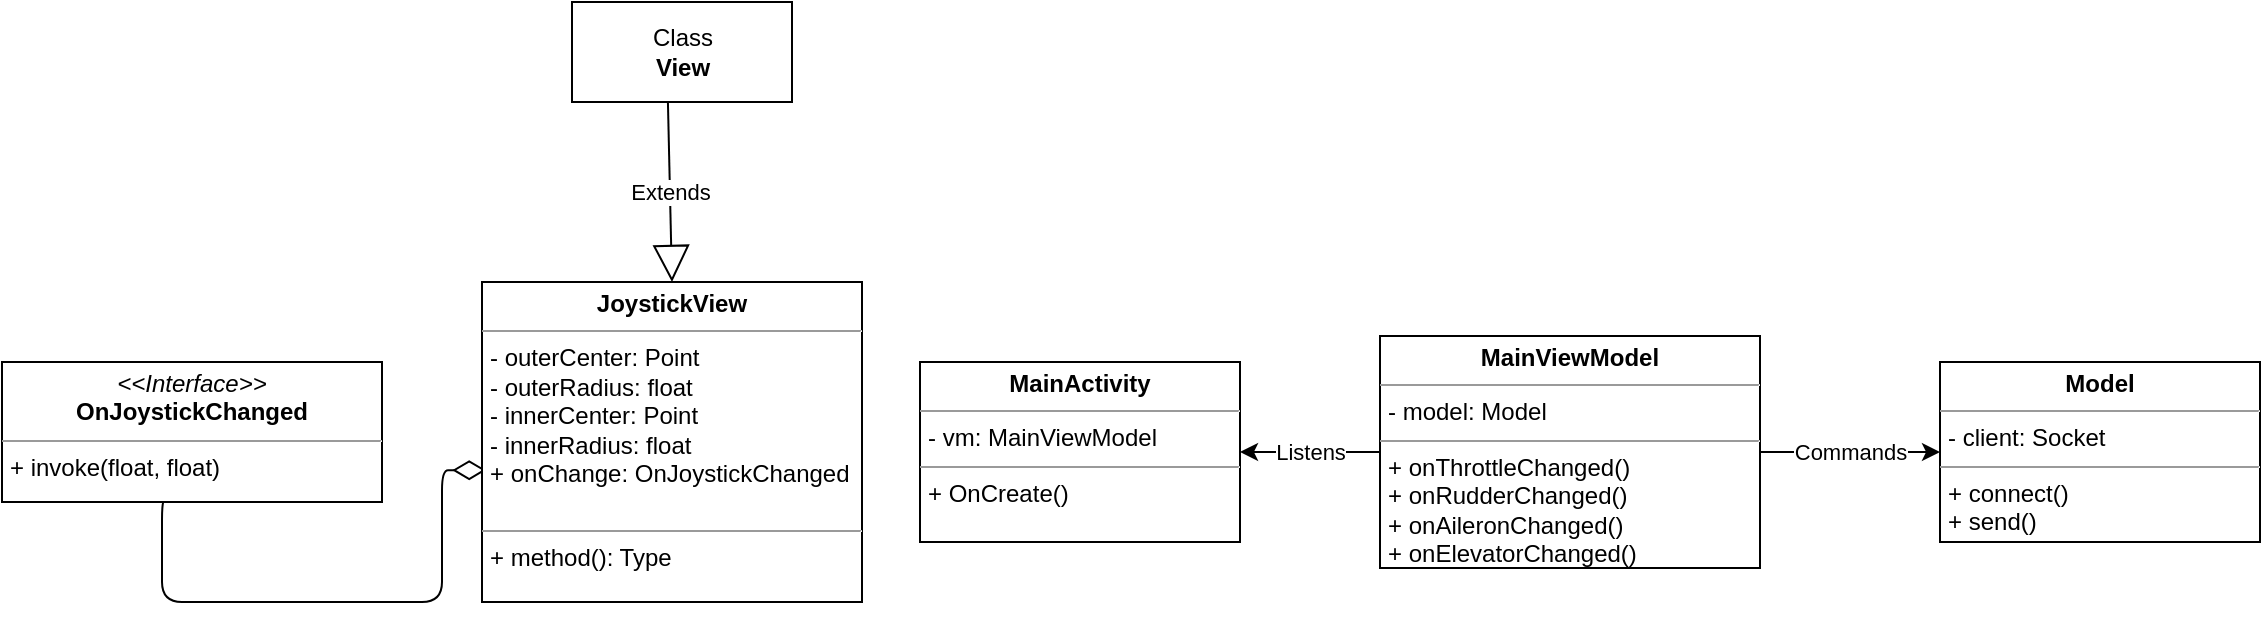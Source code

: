 <mxfile version="14.7.3" type="github">
  <diagram id="pgMk-UwqD-0DZykjBrft" name="Page-1">
    <mxGraphModel dx="1422" dy="762" grid="1" gridSize="10" guides="1" tooltips="1" connect="1" arrows="1" fold="1" page="1" pageScale="1" pageWidth="1169" pageHeight="827" math="0" shadow="0">
      <root>
        <mxCell id="0" />
        <mxCell id="1" parent="0" />
        <mxCell id="U44Sk5x92RprnfUvo7yA-6" value="1" style="endArrow=open;html=1;endSize=0;startArrow=diamondThin;startSize=14;startFill=0;edgeStyle=orthogonalEdgeStyle;align=left;verticalAlign=bottom;exitX=0.011;exitY=0.588;exitDx=0;exitDy=0;exitPerimeter=0;entryX=0.447;entryY=0.986;entryDx=0;entryDy=0;entryPerimeter=0;" edge="1" parent="1" source="U44Sk5x92RprnfUvo7yA-10" target="U44Sk5x92RprnfUvo7yA-9">
          <mxGeometry x="-1" y="3" relative="1" as="geometry">
            <mxPoint x="251" y="350" as="sourcePoint" />
            <mxPoint x="111" y="400" as="targetPoint" />
            <Array as="points">
              <mxPoint x="251" y="334" />
              <mxPoint x="251" y="400" />
              <mxPoint x="111" y="400" />
              <mxPoint x="111" y="349" />
            </Array>
          </mxGeometry>
        </mxCell>
        <mxCell id="U44Sk5x92RprnfUvo7yA-9" value="&lt;p style=&quot;margin: 0px ; margin-top: 4px ; text-align: center&quot;&gt;&lt;i&gt;&amp;lt;&amp;lt;Interface&amp;gt;&amp;gt;&lt;/i&gt;&lt;br&gt;&lt;b&gt;OnJoystickChanged&lt;/b&gt;&lt;/p&gt;&lt;hr size=&quot;1&quot;&gt;&lt;p style=&quot;margin: 0px ; margin-left: 4px&quot;&gt;+ invoke(float, float)&lt;br&gt;&lt;/p&gt;" style="verticalAlign=top;align=left;overflow=fill;fontSize=12;fontFamily=Helvetica;html=1;" vertex="1" parent="1">
          <mxGeometry x="31" y="280" width="190" height="70" as="geometry" />
        </mxCell>
        <mxCell id="U44Sk5x92RprnfUvo7yA-10" value="&lt;p style=&quot;margin: 0px ; margin-top: 4px ; text-align: center&quot;&gt;&lt;b&gt;JoystickView&lt;/b&gt;&lt;/p&gt;&lt;hr size=&quot;1&quot;&gt;&lt;p style=&quot;margin: 0px ; margin-left: 4px&quot;&gt;- outerCenter: Point&lt;/p&gt;&lt;p style=&quot;margin: 0px ; margin-left: 4px&quot;&gt;- outerRadius: float&lt;br&gt;&lt;/p&gt;&lt;p style=&quot;margin: 0px 0px 0px 4px&quot;&gt;- innerCenter: Point&lt;/p&gt;&lt;p style=&quot;margin: 0px 0px 0px 4px&quot;&gt;- innerRadius: float&lt;/p&gt;&lt;p style=&quot;margin: 0px 0px 0px 4px&quot;&gt;+ onChange: OnJoystickChanged&lt;/p&gt;&lt;div&gt;&lt;br&gt;&lt;/div&gt;&lt;hr size=&quot;1&quot;&gt;&lt;p style=&quot;margin: 0px ; margin-left: 4px&quot;&gt;+ method(): Type&lt;/p&gt;" style="verticalAlign=top;align=left;overflow=fill;fontSize=12;fontFamily=Helvetica;html=1;" vertex="1" parent="1">
          <mxGeometry x="271" y="240" width="190" height="160" as="geometry" />
        </mxCell>
        <mxCell id="U44Sk5x92RprnfUvo7yA-12" value="&lt;p style=&quot;margin: 0px ; margin-top: 4px ; text-align: center&quot;&gt;&lt;b&gt;MainActivity&lt;/b&gt;&lt;/p&gt;&lt;hr size=&quot;1&quot;&gt;&lt;p style=&quot;margin: 0px ; margin-left: 4px&quot;&gt;- vm: MainViewModel&lt;/p&gt;&lt;hr size=&quot;1&quot;&gt;&lt;p style=&quot;margin: 0px ; margin-left: 4px&quot;&gt;+ OnCreate()&lt;/p&gt;" style="verticalAlign=top;align=left;overflow=fill;fontSize=12;fontFamily=Helvetica;html=1;" vertex="1" parent="1">
          <mxGeometry x="490" y="280" width="160" height="90" as="geometry" />
        </mxCell>
        <mxCell id="U44Sk5x92RprnfUvo7yA-13" value="&lt;p style=&quot;margin: 4px 0px 0px ; text-align: center&quot;&gt;&lt;b&gt;MainViewModel&lt;/b&gt;&lt;/p&gt;&lt;hr size=&quot;1&quot;&gt;&lt;p style=&quot;margin: 0px 0px 0px 4px&quot;&gt;- model: Model&lt;/p&gt;&lt;hr size=&quot;1&quot;&gt;&lt;p style=&quot;margin: 0px 0px 0px 4px&quot;&gt;+ onThrottleChanged()&lt;/p&gt;&lt;p style=&quot;margin: 0px 0px 0px 4px&quot;&gt;+ onRudderChanged()&lt;/p&gt;&lt;p style=&quot;margin: 0px 0px 0px 4px&quot;&gt;+ onAileronChanged()&lt;/p&gt;&lt;p style=&quot;margin: 0px 0px 0px 4px&quot;&gt;+ onElevatorChanged()&lt;/p&gt;" style="verticalAlign=top;align=left;overflow=fill;fontSize=12;fontFamily=Helvetica;html=1;" vertex="1" parent="1">
          <mxGeometry x="720" y="267" width="190" height="116" as="geometry" />
        </mxCell>
        <mxCell id="U44Sk5x92RprnfUvo7yA-14" value="&lt;p style=&quot;margin: 0px ; margin-top: 4px ; text-align: center&quot;&gt;&lt;b&gt;Model&lt;/b&gt;&lt;/p&gt;&lt;hr size=&quot;1&quot;&gt;&lt;p style=&quot;margin: 0px ; margin-left: 4px&quot;&gt;- client: Socket&lt;/p&gt;&lt;hr size=&quot;1&quot;&gt;&lt;p style=&quot;margin: 0px ; margin-left: 4px&quot;&gt;+ connect()&lt;/p&gt;&lt;p style=&quot;margin: 0px ; margin-left: 4px&quot;&gt;+ send()&lt;/p&gt;" style="verticalAlign=top;align=left;overflow=fill;fontSize=12;fontFamily=Helvetica;html=1;" vertex="1" parent="1">
          <mxGeometry x="1000" y="280" width="160" height="90" as="geometry" />
        </mxCell>
        <mxCell id="U44Sk5x92RprnfUvo7yA-22" value="Extends" style="endArrow=block;endSize=16;endFill=0;html=1;entryX=0.5;entryY=0;entryDx=0;entryDy=0;exitX=0.436;exitY=1;exitDx=0;exitDy=0;exitPerimeter=0;" edge="1" parent="1" source="U44Sk5x92RprnfUvo7yA-23" target="U44Sk5x92RprnfUvo7yA-10">
          <mxGeometry width="160" relative="1" as="geometry">
            <mxPoint x="361" y="160" as="sourcePoint" />
            <mxPoint x="671" y="260" as="targetPoint" />
          </mxGeometry>
        </mxCell>
        <mxCell id="U44Sk5x92RprnfUvo7yA-23" value="Class&lt;br&gt;&lt;b&gt;View&lt;/b&gt;" style="html=1;" vertex="1" parent="1">
          <mxGeometry x="316" y="100" width="110" height="50" as="geometry" />
        </mxCell>
        <mxCell id="U44Sk5x92RprnfUvo7yA-25" value="" style="endArrow=classic;html=1;exitX=0;exitY=0.5;exitDx=0;exitDy=0;" edge="1" parent="1" source="U44Sk5x92RprnfUvo7yA-13" target="U44Sk5x92RprnfUvo7yA-12">
          <mxGeometry relative="1" as="geometry">
            <mxPoint x="530" y="460" as="sourcePoint" />
            <mxPoint x="540" y="420" as="targetPoint" />
            <Array as="points" />
          </mxGeometry>
        </mxCell>
        <mxCell id="U44Sk5x92RprnfUvo7yA-26" value="Listens" style="edgeLabel;resizable=0;html=1;align=center;verticalAlign=middle;" connectable="0" vertex="1" parent="U44Sk5x92RprnfUvo7yA-25">
          <mxGeometry relative="1" as="geometry" />
        </mxCell>
        <mxCell id="U44Sk5x92RprnfUvo7yA-32" value="" style="endArrow=classic;html=1;exitX=1;exitY=0.5;exitDx=0;exitDy=0;entryX=0;entryY=0.5;entryDx=0;entryDy=0;" edge="1" parent="1" source="U44Sk5x92RprnfUvo7yA-13" target="U44Sk5x92RprnfUvo7yA-14">
          <mxGeometry relative="1" as="geometry">
            <mxPoint x="690" y="210" as="sourcePoint" />
            <mxPoint x="820" y="285" as="targetPoint" />
            <Array as="points" />
          </mxGeometry>
        </mxCell>
        <mxCell id="U44Sk5x92RprnfUvo7yA-33" value="Commands" style="edgeLabel;resizable=0;html=1;align=center;verticalAlign=middle;" connectable="0" vertex="1" parent="U44Sk5x92RprnfUvo7yA-32">
          <mxGeometry relative="1" as="geometry" />
        </mxCell>
      </root>
    </mxGraphModel>
  </diagram>
</mxfile>
